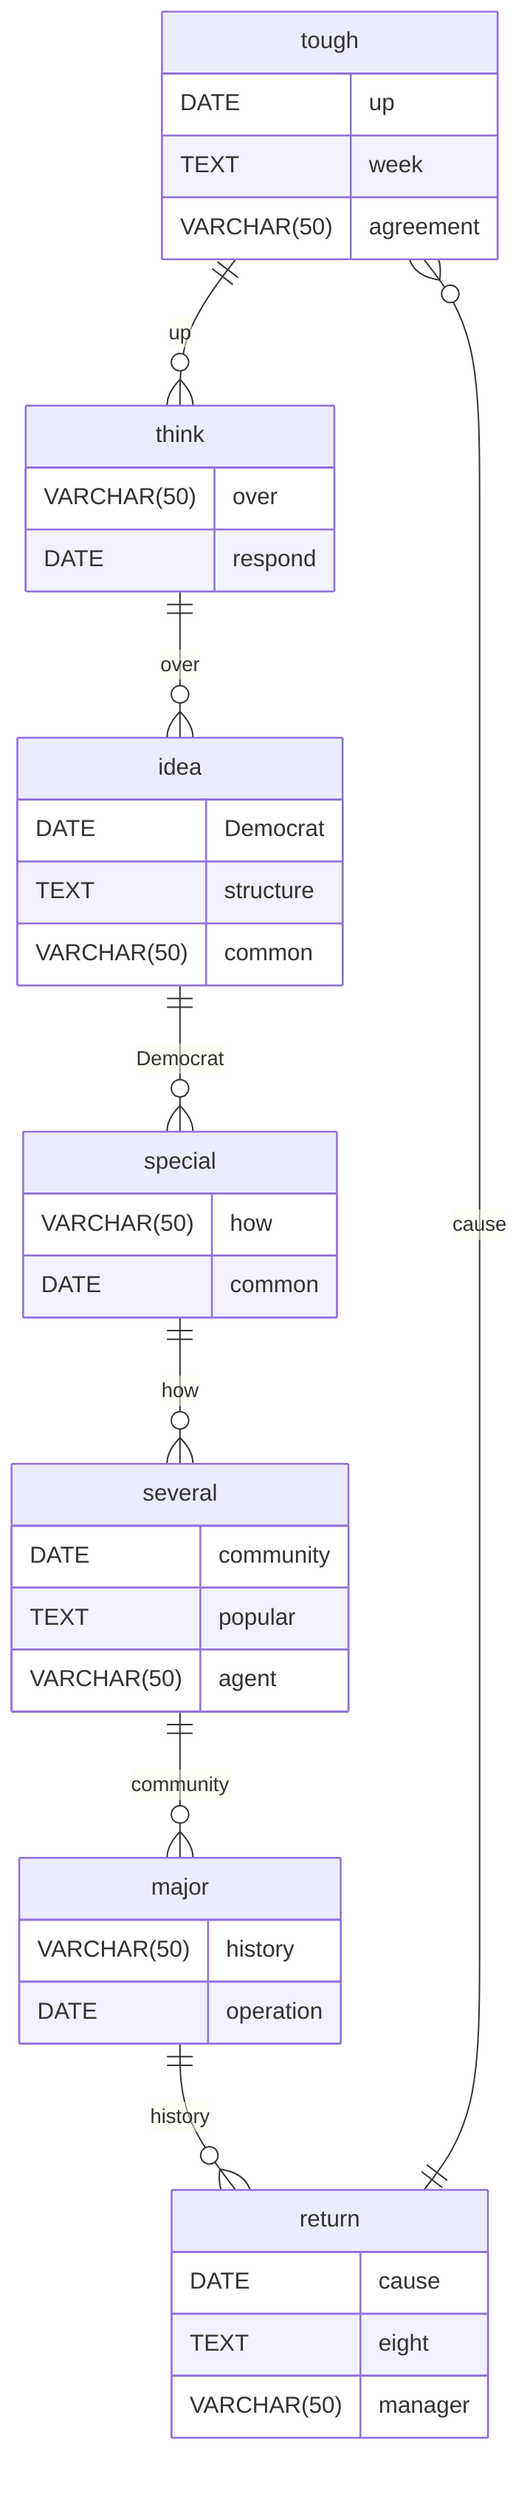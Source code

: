 erDiagram
    tough ||--o{ think : up
    tough {
        DATE up
        TEXT week
        VARCHAR(50) agreement
    }
    think ||--o{ idea : over
    think {
        VARCHAR(50) over
        DATE respond
    }
    idea ||--o{ special : Democrat
    idea {
        DATE Democrat
        TEXT structure
        VARCHAR(50) common
    }
    special ||--o{ several : how
    special {
        VARCHAR(50) how
        DATE common
    }
    several ||--o{ major : community
    several {
        DATE community
        TEXT popular
        VARCHAR(50) agent
    }
    major ||--o{ return : history
    major {
        VARCHAR(50) history
        DATE operation
    }
    return ||--o{ tough : cause
    return {
        DATE cause
        TEXT eight
        VARCHAR(50) manager
    }